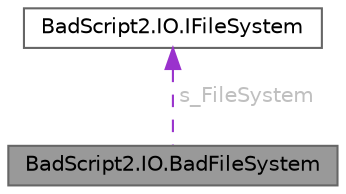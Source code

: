 digraph "BadScript2.IO.BadFileSystem"
{
 // LATEX_PDF_SIZE
  bgcolor="transparent";
  edge [fontname=Helvetica,fontsize=10,labelfontname=Helvetica,labelfontsize=10];
  node [fontname=Helvetica,fontsize=10,shape=box,height=0.2,width=0.4];
  Node1 [id="Node000001",label="BadScript2.IO.BadFileSystem",height=0.2,width=0.4,color="gray40", fillcolor="grey60", style="filled", fontcolor="black",tooltip="Public interface for the filesystem abstraction of the BadScript Engine."];
  Node2 -> Node1 [id="edge1_Node000001_Node000002",dir="back",color="darkorchid3",style="dashed",tooltip=" ",label=" s_FileSystem",fontcolor="grey" ];
  Node2 [id="Node000002",label="BadScript2.IO.IFileSystem",height=0.2,width=0.4,color="gray40", fillcolor="white", style="filled",URL="$interface_bad_script2_1_1_i_o_1_1_i_file_system.html",tooltip="Defines the interface for a file system."];
}
